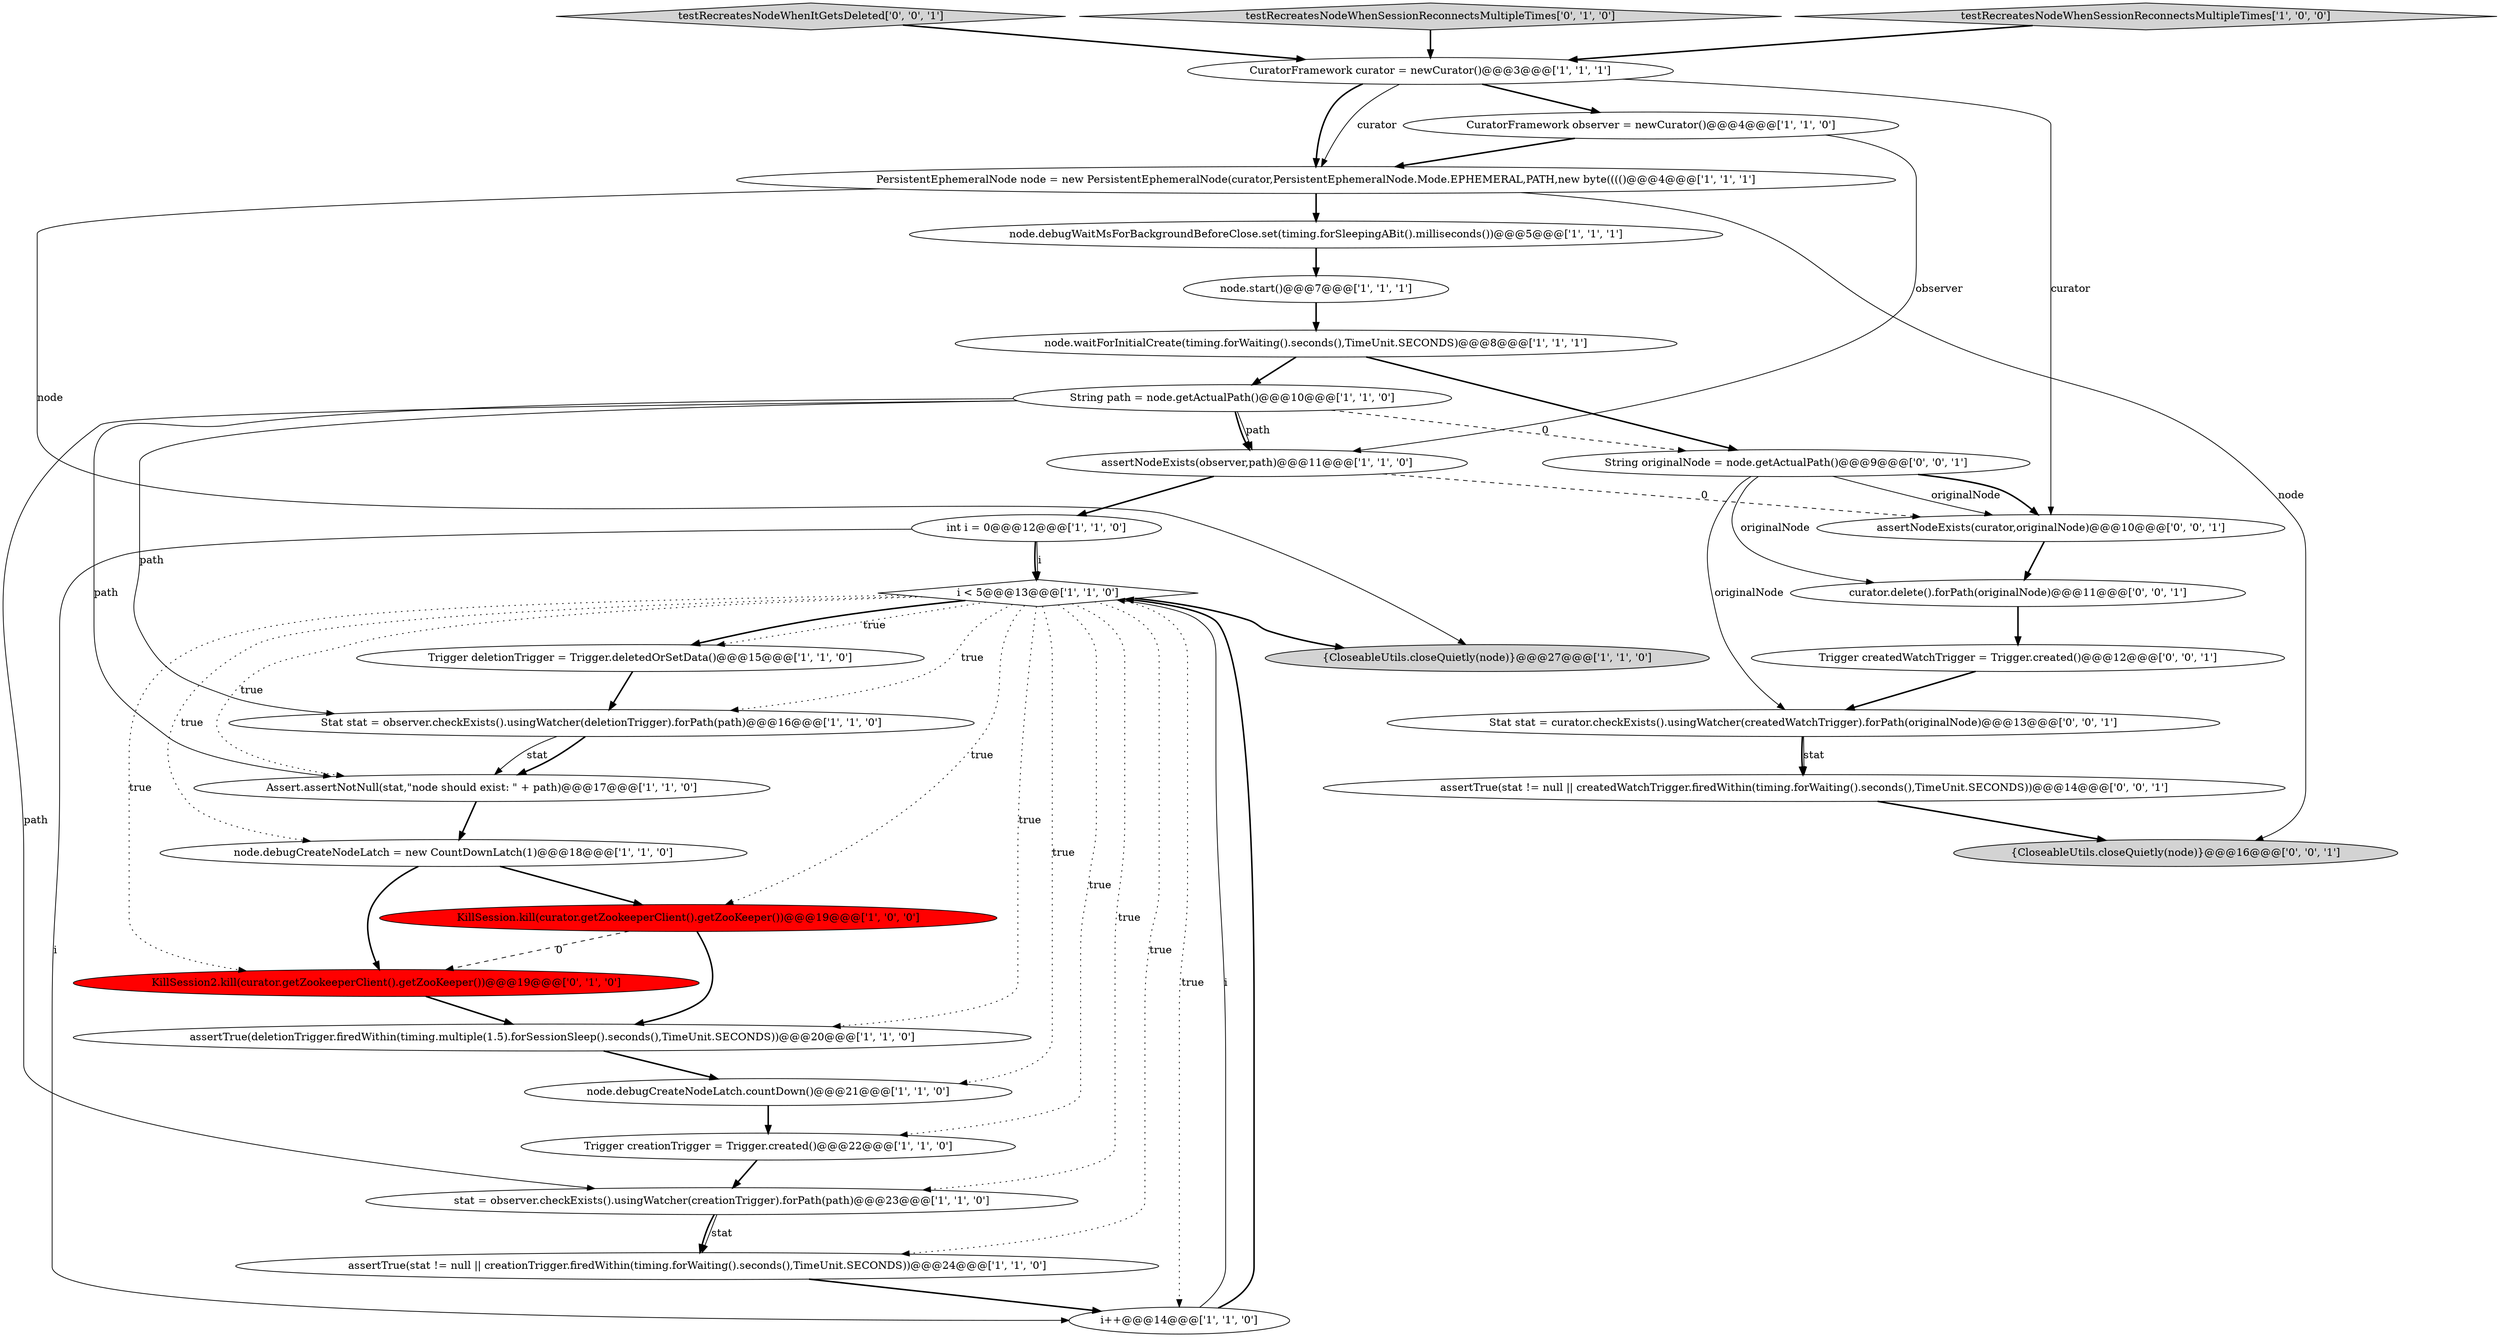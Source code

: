 digraph {
13 [style = filled, label = "{CloseableUtils.closeQuietly(node)}@@@27@@@['1', '1', '0']", fillcolor = lightgray, shape = ellipse image = "AAA0AAABBB1BBB"];
6 [style = filled, label = "Trigger creationTrigger = Trigger.created()@@@22@@@['1', '1', '0']", fillcolor = white, shape = ellipse image = "AAA0AAABBB1BBB"];
5 [style = filled, label = "int i = 0@@@12@@@['1', '1', '0']", fillcolor = white, shape = ellipse image = "AAA0AAABBB1BBB"];
24 [style = filled, label = "KillSession2.kill(curator.getZookeeperClient().getZooKeeper())@@@19@@@['0', '1', '0']", fillcolor = red, shape = ellipse image = "AAA1AAABBB2BBB"];
0 [style = filled, label = "Trigger deletionTrigger = Trigger.deletedOrSetData()@@@15@@@['1', '1', '0']", fillcolor = white, shape = ellipse image = "AAA0AAABBB1BBB"];
15 [style = filled, label = "node.start()@@@7@@@['1', '1', '1']", fillcolor = white, shape = ellipse image = "AAA0AAABBB1BBB"];
4 [style = filled, label = "assertTrue(stat != null || creationTrigger.firedWithin(timing.forWaiting().seconds(),TimeUnit.SECONDS))@@@24@@@['1', '1', '0']", fillcolor = white, shape = ellipse image = "AAA0AAABBB1BBB"];
21 [style = filled, label = "assertTrue(deletionTrigger.firedWithin(timing.multiple(1.5).forSessionSleep().seconds(),TimeUnit.SECONDS))@@@20@@@['1', '1', '0']", fillcolor = white, shape = ellipse image = "AAA0AAABBB1BBB"];
10 [style = filled, label = "KillSession.kill(curator.getZookeeperClient().getZooKeeper())@@@19@@@['1', '0', '0']", fillcolor = red, shape = ellipse image = "AAA1AAABBB1BBB"];
31 [style = filled, label = "Stat stat = curator.checkExists().usingWatcher(createdWatchTrigger).forPath(originalNode)@@@13@@@['0', '0', '1']", fillcolor = white, shape = ellipse image = "AAA0AAABBB3BBB"];
16 [style = filled, label = "i++@@@14@@@['1', '1', '0']", fillcolor = white, shape = ellipse image = "AAA0AAABBB1BBB"];
19 [style = filled, label = "CuratorFramework observer = newCurator()@@@4@@@['1', '1', '0']", fillcolor = white, shape = ellipse image = "AAA0AAABBB1BBB"];
27 [style = filled, label = "assertTrue(stat != null || createdWatchTrigger.firedWithin(timing.forWaiting().seconds(),TimeUnit.SECONDS))@@@14@@@['0', '0', '1']", fillcolor = white, shape = ellipse image = "AAA0AAABBB3BBB"];
7 [style = filled, label = "node.waitForInitialCreate(timing.forWaiting().seconds(),TimeUnit.SECONDS)@@@8@@@['1', '1', '1']", fillcolor = white, shape = ellipse image = "AAA0AAABBB1BBB"];
32 [style = filled, label = "assertNodeExists(curator,originalNode)@@@10@@@['0', '0', '1']", fillcolor = white, shape = ellipse image = "AAA0AAABBB3BBB"];
11 [style = filled, label = "CuratorFramework curator = newCurator()@@@3@@@['1', '1', '1']", fillcolor = white, shape = ellipse image = "AAA0AAABBB1BBB"];
26 [style = filled, label = "testRecreatesNodeWhenItGetsDeleted['0', '0', '1']", fillcolor = lightgray, shape = diamond image = "AAA0AAABBB3BBB"];
2 [style = filled, label = "node.debugCreateNodeLatch = new CountDownLatch(1)@@@18@@@['1', '1', '0']", fillcolor = white, shape = ellipse image = "AAA0AAABBB1BBB"];
30 [style = filled, label = "Trigger createdWatchTrigger = Trigger.created()@@@12@@@['0', '0', '1']", fillcolor = white, shape = ellipse image = "AAA0AAABBB3BBB"];
14 [style = filled, label = "node.debugWaitMsForBackgroundBeforeClose.set(timing.forSleepingABit().milliseconds())@@@5@@@['1', '1', '1']", fillcolor = white, shape = ellipse image = "AAA0AAABBB1BBB"];
18 [style = filled, label = "node.debugCreateNodeLatch.countDown()@@@21@@@['1', '1', '0']", fillcolor = white, shape = ellipse image = "AAA0AAABBB1BBB"];
3 [style = filled, label = "String path = node.getActualPath()@@@10@@@['1', '1', '0']", fillcolor = white, shape = ellipse image = "AAA0AAABBB1BBB"];
17 [style = filled, label = "i < 5@@@13@@@['1', '1', '0']", fillcolor = white, shape = diamond image = "AAA0AAABBB1BBB"];
12 [style = filled, label = "Assert.assertNotNull(stat,\"node should exist: \" + path)@@@17@@@['1', '1', '0']", fillcolor = white, shape = ellipse image = "AAA0AAABBB1BBB"];
23 [style = filled, label = "testRecreatesNodeWhenSessionReconnectsMultipleTimes['0', '1', '0']", fillcolor = lightgray, shape = diamond image = "AAA0AAABBB2BBB"];
20 [style = filled, label = "PersistentEphemeralNode node = new PersistentEphemeralNode(curator,PersistentEphemeralNode.Mode.EPHEMERAL,PATH,new byte(((()@@@4@@@['1', '1', '1']", fillcolor = white, shape = ellipse image = "AAA0AAABBB1BBB"];
22 [style = filled, label = "stat = observer.checkExists().usingWatcher(creationTrigger).forPath(path)@@@23@@@['1', '1', '0']", fillcolor = white, shape = ellipse image = "AAA0AAABBB1BBB"];
8 [style = filled, label = "Stat stat = observer.checkExists().usingWatcher(deletionTrigger).forPath(path)@@@16@@@['1', '1', '0']", fillcolor = white, shape = ellipse image = "AAA0AAABBB1BBB"];
29 [style = filled, label = "String originalNode = node.getActualPath()@@@9@@@['0', '0', '1']", fillcolor = white, shape = ellipse image = "AAA0AAABBB3BBB"];
9 [style = filled, label = "assertNodeExists(observer,path)@@@11@@@['1', '1', '0']", fillcolor = white, shape = ellipse image = "AAA0AAABBB1BBB"];
1 [style = filled, label = "testRecreatesNodeWhenSessionReconnectsMultipleTimes['1', '0', '0']", fillcolor = lightgray, shape = diamond image = "AAA0AAABBB1BBB"];
25 [style = filled, label = "{CloseableUtils.closeQuietly(node)}@@@16@@@['0', '0', '1']", fillcolor = lightgray, shape = ellipse image = "AAA0AAABBB3BBB"];
28 [style = filled, label = "curator.delete().forPath(originalNode)@@@11@@@['0', '0', '1']", fillcolor = white, shape = ellipse image = "AAA0AAABBB3BBB"];
3->29 [style = dashed, label="0"];
11->20 [style = bold, label=""];
20->13 [style = solid, label="node"];
17->0 [style = dotted, label="true"];
5->16 [style = solid, label="i"];
16->17 [style = solid, label="i"];
15->7 [style = bold, label=""];
28->30 [style = bold, label=""];
29->28 [style = solid, label="originalNode"];
17->18 [style = dotted, label="true"];
6->22 [style = bold, label=""];
17->6 [style = dotted, label="true"];
29->31 [style = solid, label="originalNode"];
17->4 [style = dotted, label="true"];
20->25 [style = solid, label="node"];
31->27 [style = solid, label="stat"];
19->20 [style = bold, label=""];
17->24 [style = dotted, label="true"];
19->9 [style = solid, label="observer"];
29->32 [style = solid, label="originalNode"];
3->12 [style = solid, label="path"];
3->22 [style = solid, label="path"];
22->4 [style = solid, label="stat"];
20->14 [style = bold, label=""];
10->21 [style = bold, label=""];
16->17 [style = bold, label=""];
11->19 [style = bold, label=""];
2->10 [style = bold, label=""];
5->17 [style = bold, label=""];
21->18 [style = bold, label=""];
7->3 [style = bold, label=""];
26->11 [style = bold, label=""];
9->32 [style = dashed, label="0"];
1->11 [style = bold, label=""];
22->4 [style = bold, label=""];
11->20 [style = solid, label="curator"];
5->17 [style = solid, label="i"];
17->16 [style = dotted, label="true"];
3->9 [style = bold, label=""];
17->8 [style = dotted, label="true"];
17->10 [style = dotted, label="true"];
12->2 [style = bold, label=""];
17->0 [style = bold, label=""];
31->27 [style = bold, label=""];
24->21 [style = bold, label=""];
18->6 [style = bold, label=""];
8->12 [style = solid, label="stat"];
30->31 [style = bold, label=""];
17->12 [style = dotted, label="true"];
29->32 [style = bold, label=""];
0->8 [style = bold, label=""];
9->5 [style = bold, label=""];
11->32 [style = solid, label="curator"];
3->8 [style = solid, label="path"];
17->22 [style = dotted, label="true"];
14->15 [style = bold, label=""];
17->13 [style = bold, label=""];
17->2 [style = dotted, label="true"];
3->9 [style = solid, label="path"];
2->24 [style = bold, label=""];
23->11 [style = bold, label=""];
17->21 [style = dotted, label="true"];
32->28 [style = bold, label=""];
27->25 [style = bold, label=""];
10->24 [style = dashed, label="0"];
8->12 [style = bold, label=""];
4->16 [style = bold, label=""];
7->29 [style = bold, label=""];
}
